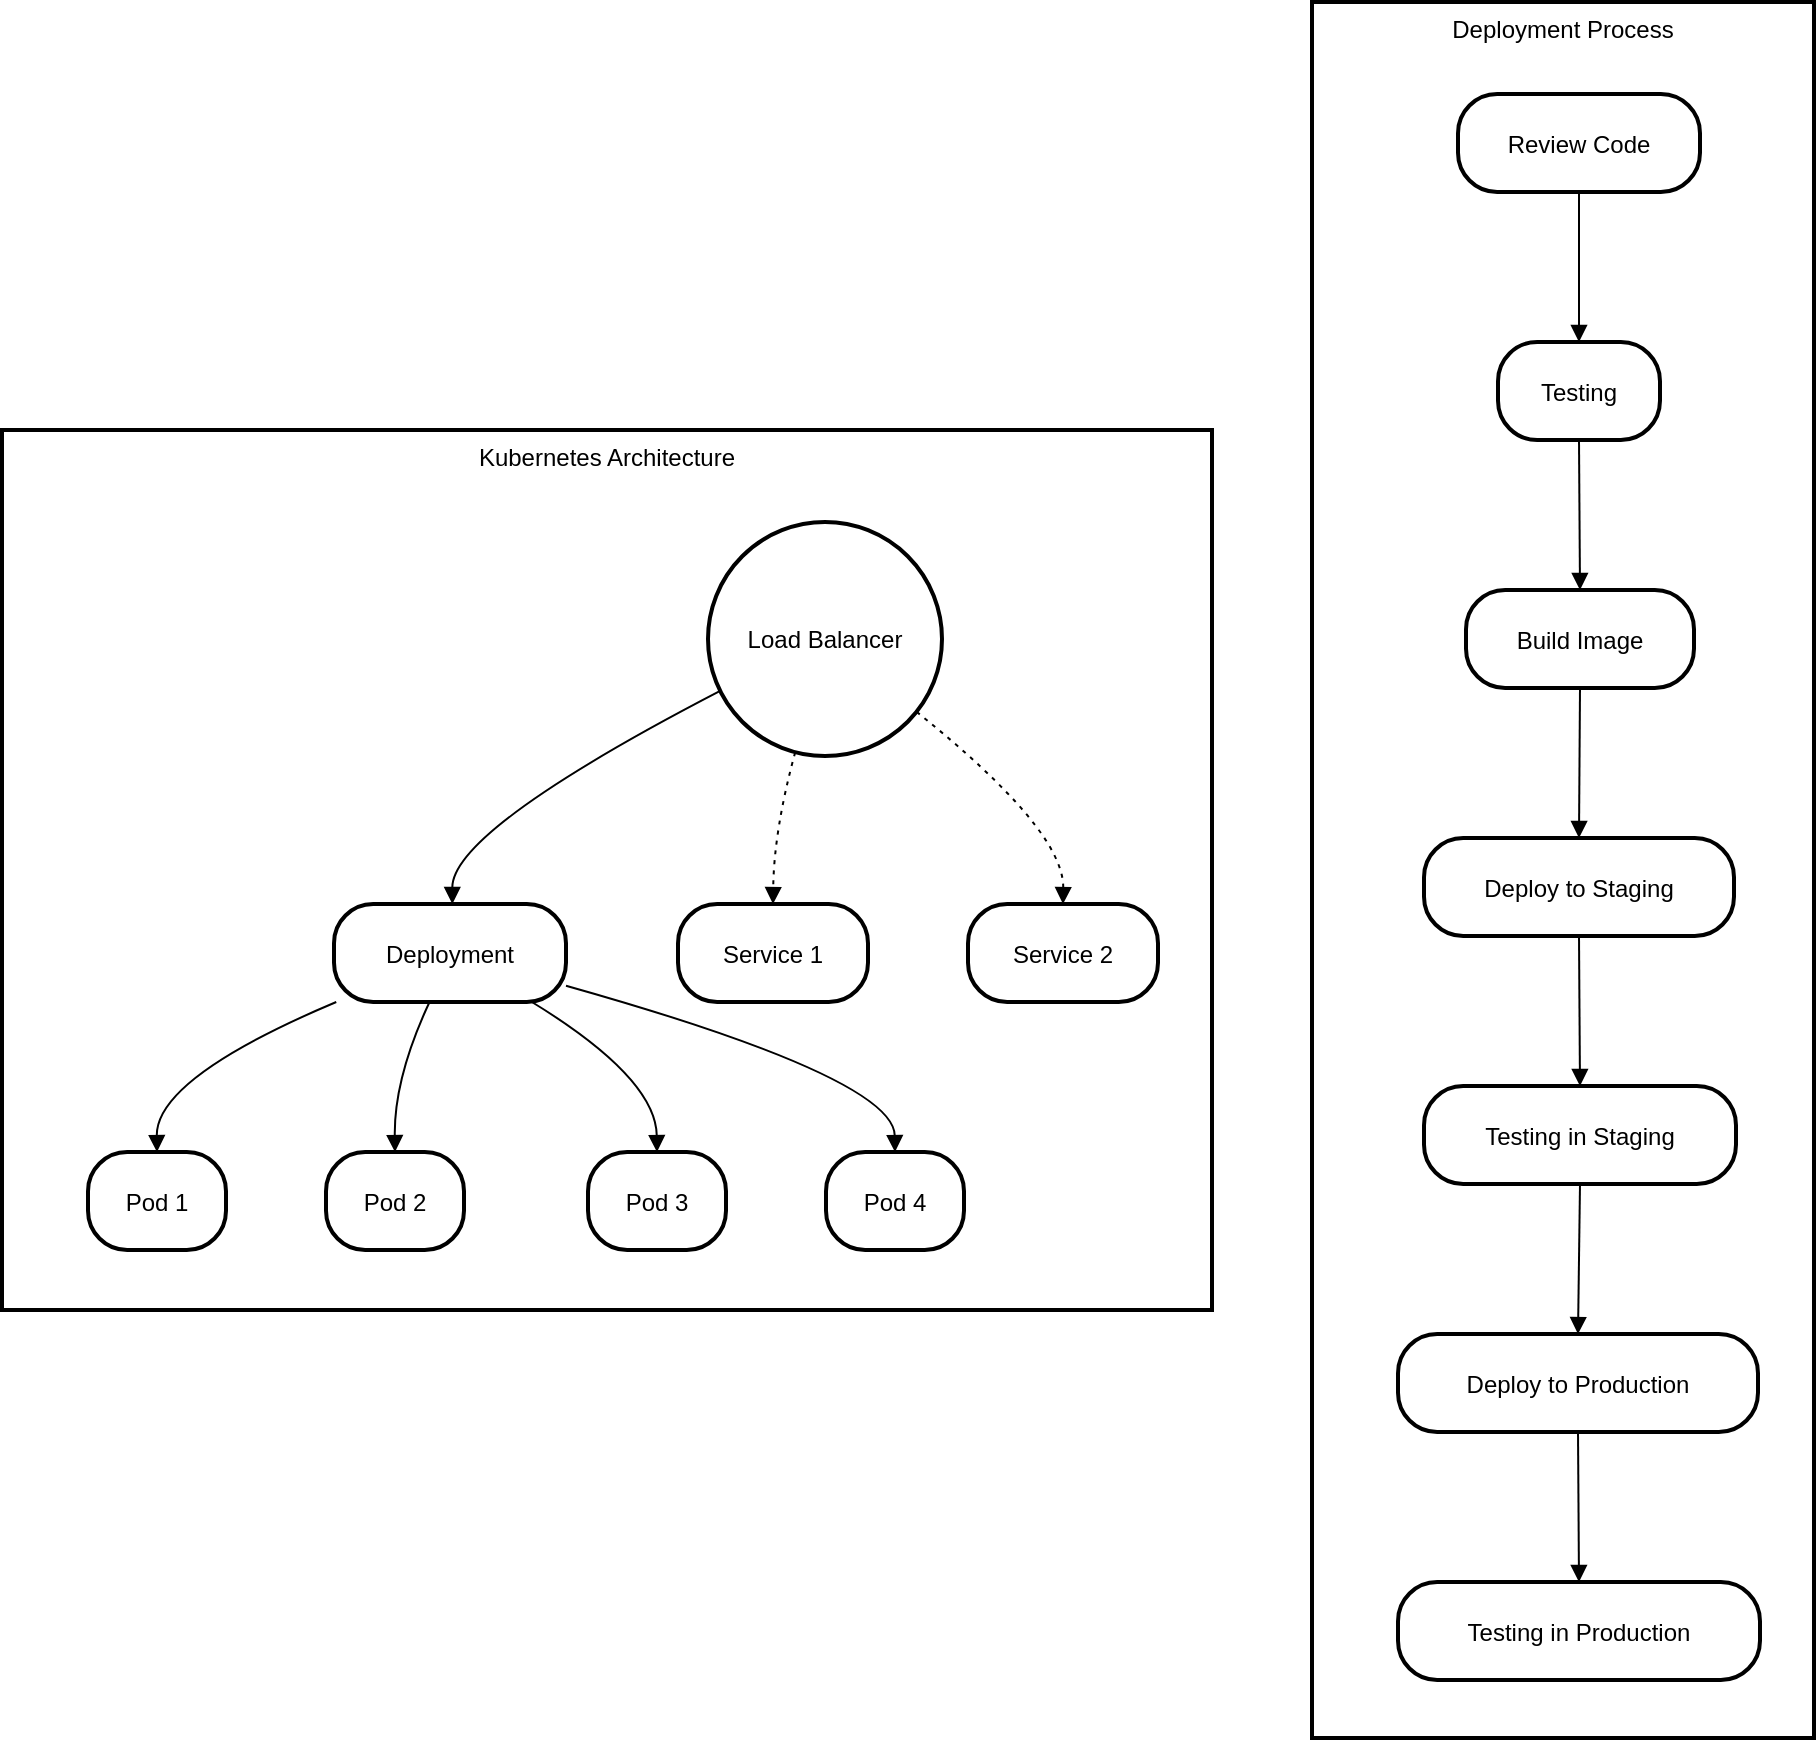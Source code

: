 <mxfile version="24.7.17">
  <diagram name="Page-1" id="7cNjF4AJKt14k-KqC4cP">
    <mxGraphModel>
      <root>
        <mxCell id="0" />
        <mxCell id="1" parent="0" />
        <mxCell id="2" value="Kubernetes Architecture" style="whiteSpace=wrap;strokeWidth=2;verticalAlign=top;" vertex="1" parent="1">
          <mxGeometry x="8" y="222" width="605" height="440" as="geometry" />
        </mxCell>
        <mxCell id="3" value="Load Balancer" style="ellipse;aspect=fixed;strokeWidth=2;whiteSpace=wrap;" vertex="1" parent="2">
          <mxGeometry x="353" y="46" width="117" height="117" as="geometry" />
        </mxCell>
        <mxCell id="4" value="Deployment" style="rounded=1;arcSize=40;strokeWidth=2" vertex="1" parent="2">
          <mxGeometry x="166" y="237" width="116" height="49" as="geometry" />
        </mxCell>
        <mxCell id="5" value="Pod 1" style="rounded=1;arcSize=40;strokeWidth=2" vertex="1" parent="2">
          <mxGeometry x="43" y="361" width="69" height="49" as="geometry" />
        </mxCell>
        <mxCell id="6" value="Pod 2" style="rounded=1;arcSize=40;strokeWidth=2" vertex="1" parent="2">
          <mxGeometry x="162" y="361" width="69" height="49" as="geometry" />
        </mxCell>
        <mxCell id="7" value="Pod 3" style="rounded=1;arcSize=40;strokeWidth=2" vertex="1" parent="2">
          <mxGeometry x="293" y="361" width="69" height="49" as="geometry" />
        </mxCell>
        <mxCell id="8" value="Pod 4" style="rounded=1;arcSize=40;strokeWidth=2" vertex="1" parent="2">
          <mxGeometry x="412" y="361" width="69" height="49" as="geometry" />
        </mxCell>
        <mxCell id="9" value="Service 1" style="rounded=1;arcSize=40;strokeWidth=2" vertex="1" parent="2">
          <mxGeometry x="338" y="237" width="95" height="49" as="geometry" />
        </mxCell>
        <mxCell id="10" value="Service 2" style="rounded=1;arcSize=40;strokeWidth=2" vertex="1" parent="2">
          <mxGeometry x="483" y="237" width="95" height="49" as="geometry" />
        </mxCell>
        <mxCell id="11" value="" style="curved=1;startArrow=none;endArrow=block;exitX=0;exitY=0.75;entryX=0.51;entryY=0.01;" edge="1" parent="2" source="3" target="4">
          <mxGeometry relative="1" as="geometry">
            <Array as="points">
              <mxPoint x="225" y="200" />
            </Array>
          </mxGeometry>
        </mxCell>
        <mxCell id="12" value="" style="curved=1;startArrow=none;endArrow=block;exitX=0;exitY=1.01;entryX=0.5;entryY=0.01;" edge="1" parent="2" source="4" target="5">
          <mxGeometry relative="1" as="geometry">
            <Array as="points">
              <mxPoint x="77" y="324" />
            </Array>
          </mxGeometry>
        </mxCell>
        <mxCell id="13" value="" style="curved=1;startArrow=none;endArrow=block;exitX=0.41;exitY=1.01;entryX=0.5;entryY=0.01;" edge="1" parent="2" source="4" target="6">
          <mxGeometry relative="1" as="geometry">
            <Array as="points">
              <mxPoint x="196" y="324" />
            </Array>
          </mxGeometry>
        </mxCell>
        <mxCell id="14" value="" style="curved=1;startArrow=none;endArrow=block;exitX=0.86;exitY=1.01;entryX=0.5;entryY=0.01;" edge="1" parent="2" source="4" target="7">
          <mxGeometry relative="1" as="geometry">
            <Array as="points">
              <mxPoint x="327" y="324" />
            </Array>
          </mxGeometry>
        </mxCell>
        <mxCell id="15" value="" style="curved=1;startArrow=none;endArrow=block;exitX=1.01;exitY=0.84;entryX=0.5;entryY=0.01;" edge="1" parent="2" source="4" target="8">
          <mxGeometry relative="1" as="geometry">
            <Array as="points">
              <mxPoint x="446" y="324" />
            </Array>
          </mxGeometry>
        </mxCell>
        <mxCell id="16" value="" style="curved=1;dashed=1;dashPattern=2 3;startArrow=none;endArrow=block;exitX=0.37;exitY=0.99;entryX=0.5;entryY=0.01;" edge="1" parent="2" source="3" target="9">
          <mxGeometry relative="1" as="geometry">
            <Array as="points">
              <mxPoint x="386" y="200" />
            </Array>
          </mxGeometry>
        </mxCell>
        <mxCell id="17" value="" style="curved=1;dashed=1;dashPattern=2 3;startArrow=none;endArrow=block;exitX=1;exitY=0.9;entryX=0.5;entryY=0.01;" edge="1" parent="2" source="3" target="10">
          <mxGeometry relative="1" as="geometry">
            <Array as="points">
              <mxPoint x="531" y="200" />
            </Array>
          </mxGeometry>
        </mxCell>
        <mxCell id="18" value="Deployment Process" style="whiteSpace=wrap;strokeWidth=2;verticalAlign=top;" vertex="1" parent="1">
          <mxGeometry x="663" y="8" width="251" height="868" as="geometry" />
        </mxCell>
        <mxCell id="19" value="Review Code" style="rounded=1;arcSize=40;strokeWidth=2" vertex="1" parent="18">
          <mxGeometry x="73" y="46" width="121" height="49" as="geometry" />
        </mxCell>
        <mxCell id="20" value="Testing" style="rounded=1;arcSize=40;strokeWidth=2" vertex="1" parent="18">
          <mxGeometry x="93" y="170" width="81" height="49" as="geometry" />
        </mxCell>
        <mxCell id="21" value="Build Image" style="rounded=1;arcSize=40;strokeWidth=2" vertex="1" parent="18">
          <mxGeometry x="77" y="294" width="114" height="49" as="geometry" />
        </mxCell>
        <mxCell id="22" value="Deploy to Staging" style="rounded=1;arcSize=40;strokeWidth=2" vertex="1" parent="18">
          <mxGeometry x="56" y="418" width="155" height="49" as="geometry" />
        </mxCell>
        <mxCell id="23" value="Testing in Staging" style="rounded=1;arcSize=40;strokeWidth=2" vertex="1" parent="18">
          <mxGeometry x="56" y="542" width="156" height="49" as="geometry" />
        </mxCell>
        <mxCell id="24" value="Deploy to Production" style="rounded=1;arcSize=40;strokeWidth=2" vertex="1" parent="18">
          <mxGeometry x="43" y="666" width="180" height="49" as="geometry" />
        </mxCell>
        <mxCell id="25" value="Testing in Production" style="rounded=1;arcSize=40;strokeWidth=2" vertex="1" parent="18">
          <mxGeometry x="43" y="790" width="181" height="49" as="geometry" />
        </mxCell>
        <mxCell id="26" value="" style="curved=1;startArrow=none;endArrow=block;exitX=0.5;exitY=0.99;entryX=0.5;entryY=-0.01;" edge="1" parent="18" source="19" target="20">
          <mxGeometry relative="1" as="geometry">
            <Array as="points" />
          </mxGeometry>
        </mxCell>
        <mxCell id="27" value="" style="curved=1;startArrow=none;endArrow=block;exitX=0.5;exitY=0.99;entryX=0.5;entryY=-0.01;" edge="1" parent="18" source="20" target="21">
          <mxGeometry relative="1" as="geometry">
            <Array as="points" />
          </mxGeometry>
        </mxCell>
        <mxCell id="28" value="" style="curved=1;startArrow=none;endArrow=block;exitX=0.5;exitY=0.99;entryX=0.5;entryY=-0.01;" edge="1" parent="18" source="21" target="22">
          <mxGeometry relative="1" as="geometry">
            <Array as="points" />
          </mxGeometry>
        </mxCell>
        <mxCell id="29" value="" style="curved=1;startArrow=none;endArrow=block;exitX=0.5;exitY=0.99;entryX=0.5;entryY=-0.01;" edge="1" parent="18" source="22" target="23">
          <mxGeometry relative="1" as="geometry">
            <Array as="points" />
          </mxGeometry>
        </mxCell>
        <mxCell id="30" value="" style="curved=1;startArrow=none;endArrow=block;exitX=0.5;exitY=0.99;entryX=0.5;entryY=-0.01;" edge="1" parent="18" source="23" target="24">
          <mxGeometry relative="1" as="geometry">
            <Array as="points" />
          </mxGeometry>
        </mxCell>
        <mxCell id="31" value="" style="curved=1;startArrow=none;endArrow=block;exitX=0.5;exitY=0.99;entryX=0.5;entryY=-0.01;" edge="1" parent="18" source="24" target="25">
          <mxGeometry relative="1" as="geometry">
            <Array as="points" />
          </mxGeometry>
        </mxCell>
      </root>
    </mxGraphModel>
  </diagram>
</mxfile>

